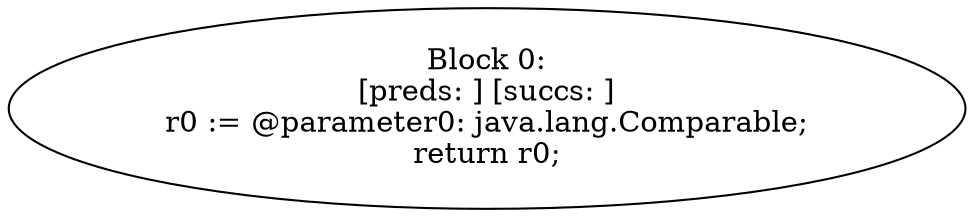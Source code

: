digraph "unitGraph" {
    "Block 0:
[preds: ] [succs: ]
r0 := @parameter0: java.lang.Comparable;
return r0;
"
}
